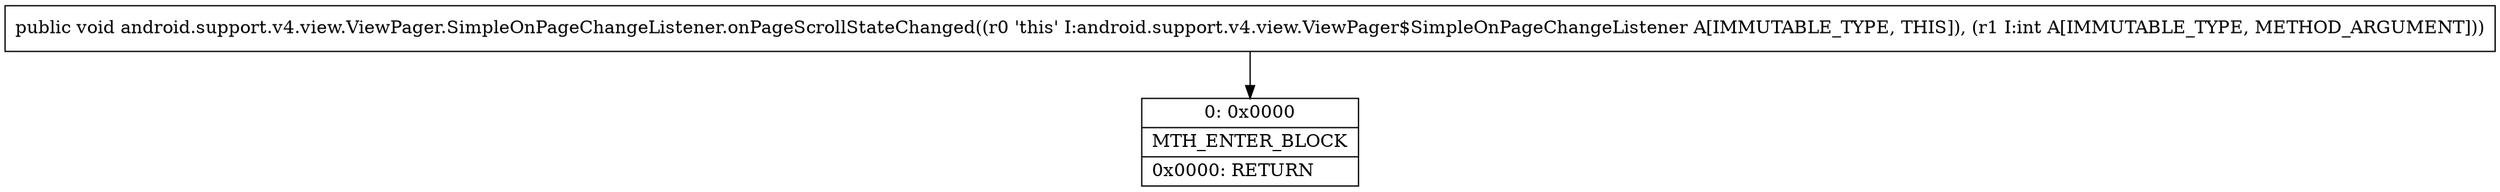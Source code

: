 digraph "CFG forandroid.support.v4.view.ViewPager.SimpleOnPageChangeListener.onPageScrollStateChanged(I)V" {
Node_0 [shape=record,label="{0\:\ 0x0000|MTH_ENTER_BLOCK\l|0x0000: RETURN   \l}"];
MethodNode[shape=record,label="{public void android.support.v4.view.ViewPager.SimpleOnPageChangeListener.onPageScrollStateChanged((r0 'this' I:android.support.v4.view.ViewPager$SimpleOnPageChangeListener A[IMMUTABLE_TYPE, THIS]), (r1 I:int A[IMMUTABLE_TYPE, METHOD_ARGUMENT])) }"];
MethodNode -> Node_0;
}

